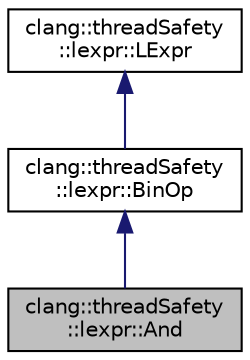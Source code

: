 digraph "clang::threadSafety::lexpr::And"
{
 // LATEX_PDF_SIZE
  bgcolor="transparent";
  edge [fontname="Helvetica",fontsize="10",labelfontname="Helvetica",labelfontsize="10"];
  node [fontname="Helvetica",fontsize="10",shape=record];
  Node1 [label="clang::threadSafety\l::lexpr::And",height=0.2,width=0.4,color="black", fillcolor="grey75", style="filled", fontcolor="black",tooltip=" "];
  Node2 -> Node1 [dir="back",color="midnightblue",fontsize="10",style="solid",fontname="Helvetica"];
  Node2 [label="clang::threadSafety\l::lexpr::BinOp",height=0.2,width=0.4,color="black",URL="$classclang_1_1threadSafety_1_1lexpr_1_1BinOp.html",tooltip=" "];
  Node3 -> Node2 [dir="back",color="midnightblue",fontsize="10",style="solid",fontname="Helvetica"];
  Node3 [label="clang::threadSafety\l::lexpr::LExpr",height=0.2,width=0.4,color="black",URL="$classclang_1_1threadSafety_1_1lexpr_1_1LExpr.html",tooltip=" "];
}
